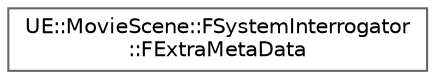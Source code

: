 digraph "Graphical Class Hierarchy"
{
 // INTERACTIVE_SVG=YES
 // LATEX_PDF_SIZE
  bgcolor="transparent";
  edge [fontname=Helvetica,fontsize=10,labelfontname=Helvetica,labelfontsize=10];
  node [fontname=Helvetica,fontsize=10,shape=box,height=0.2,width=0.4];
  rankdir="LR";
  Node0 [id="Node000000",label="UE::MovieScene::FSystemInterrogator\l::FExtraMetaData",height=0.2,width=0.4,color="grey40", fillcolor="white", style="filled",URL="$dd/dcd/structUE_1_1MovieScene_1_1FSystemInterrogator_1_1FExtraMetaData.html",tooltip="Array of shared extra metadata on entities."];
}
